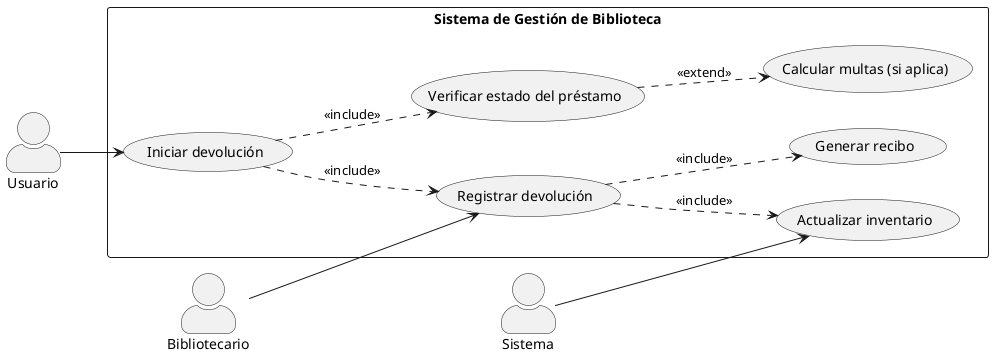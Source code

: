 @startuml
left to right direction
skinparam actorStyle awesome
skinparam usecaseStyle roundedBox

actor "Usuario" as user
actor "Bibliotecario" as librarian
actor "Sistema" as system

rectangle "Sistema de Gestión de Biblioteca" {
  usecase "Iniciar devolución" as UC1
  usecase "Verificar estado del préstamo" as UC2
  usecase "Calcular multas (si aplica)" as UC3
  usecase "Registrar devolución" as UC4
  usecase "Actualizar inventario" as UC5
  usecase "Generar recibo" as UC6
}

user --> UC1
UC1 ..> UC2 : <<include>>
UC2 ..> UC3 : <<extend>>
UC1 ..> UC4 : <<include>>
UC4 ..> UC5 : <<include>>
UC4 ..> UC6 : <<include>>
librarian --> UC4
system --> UC5
@enduml